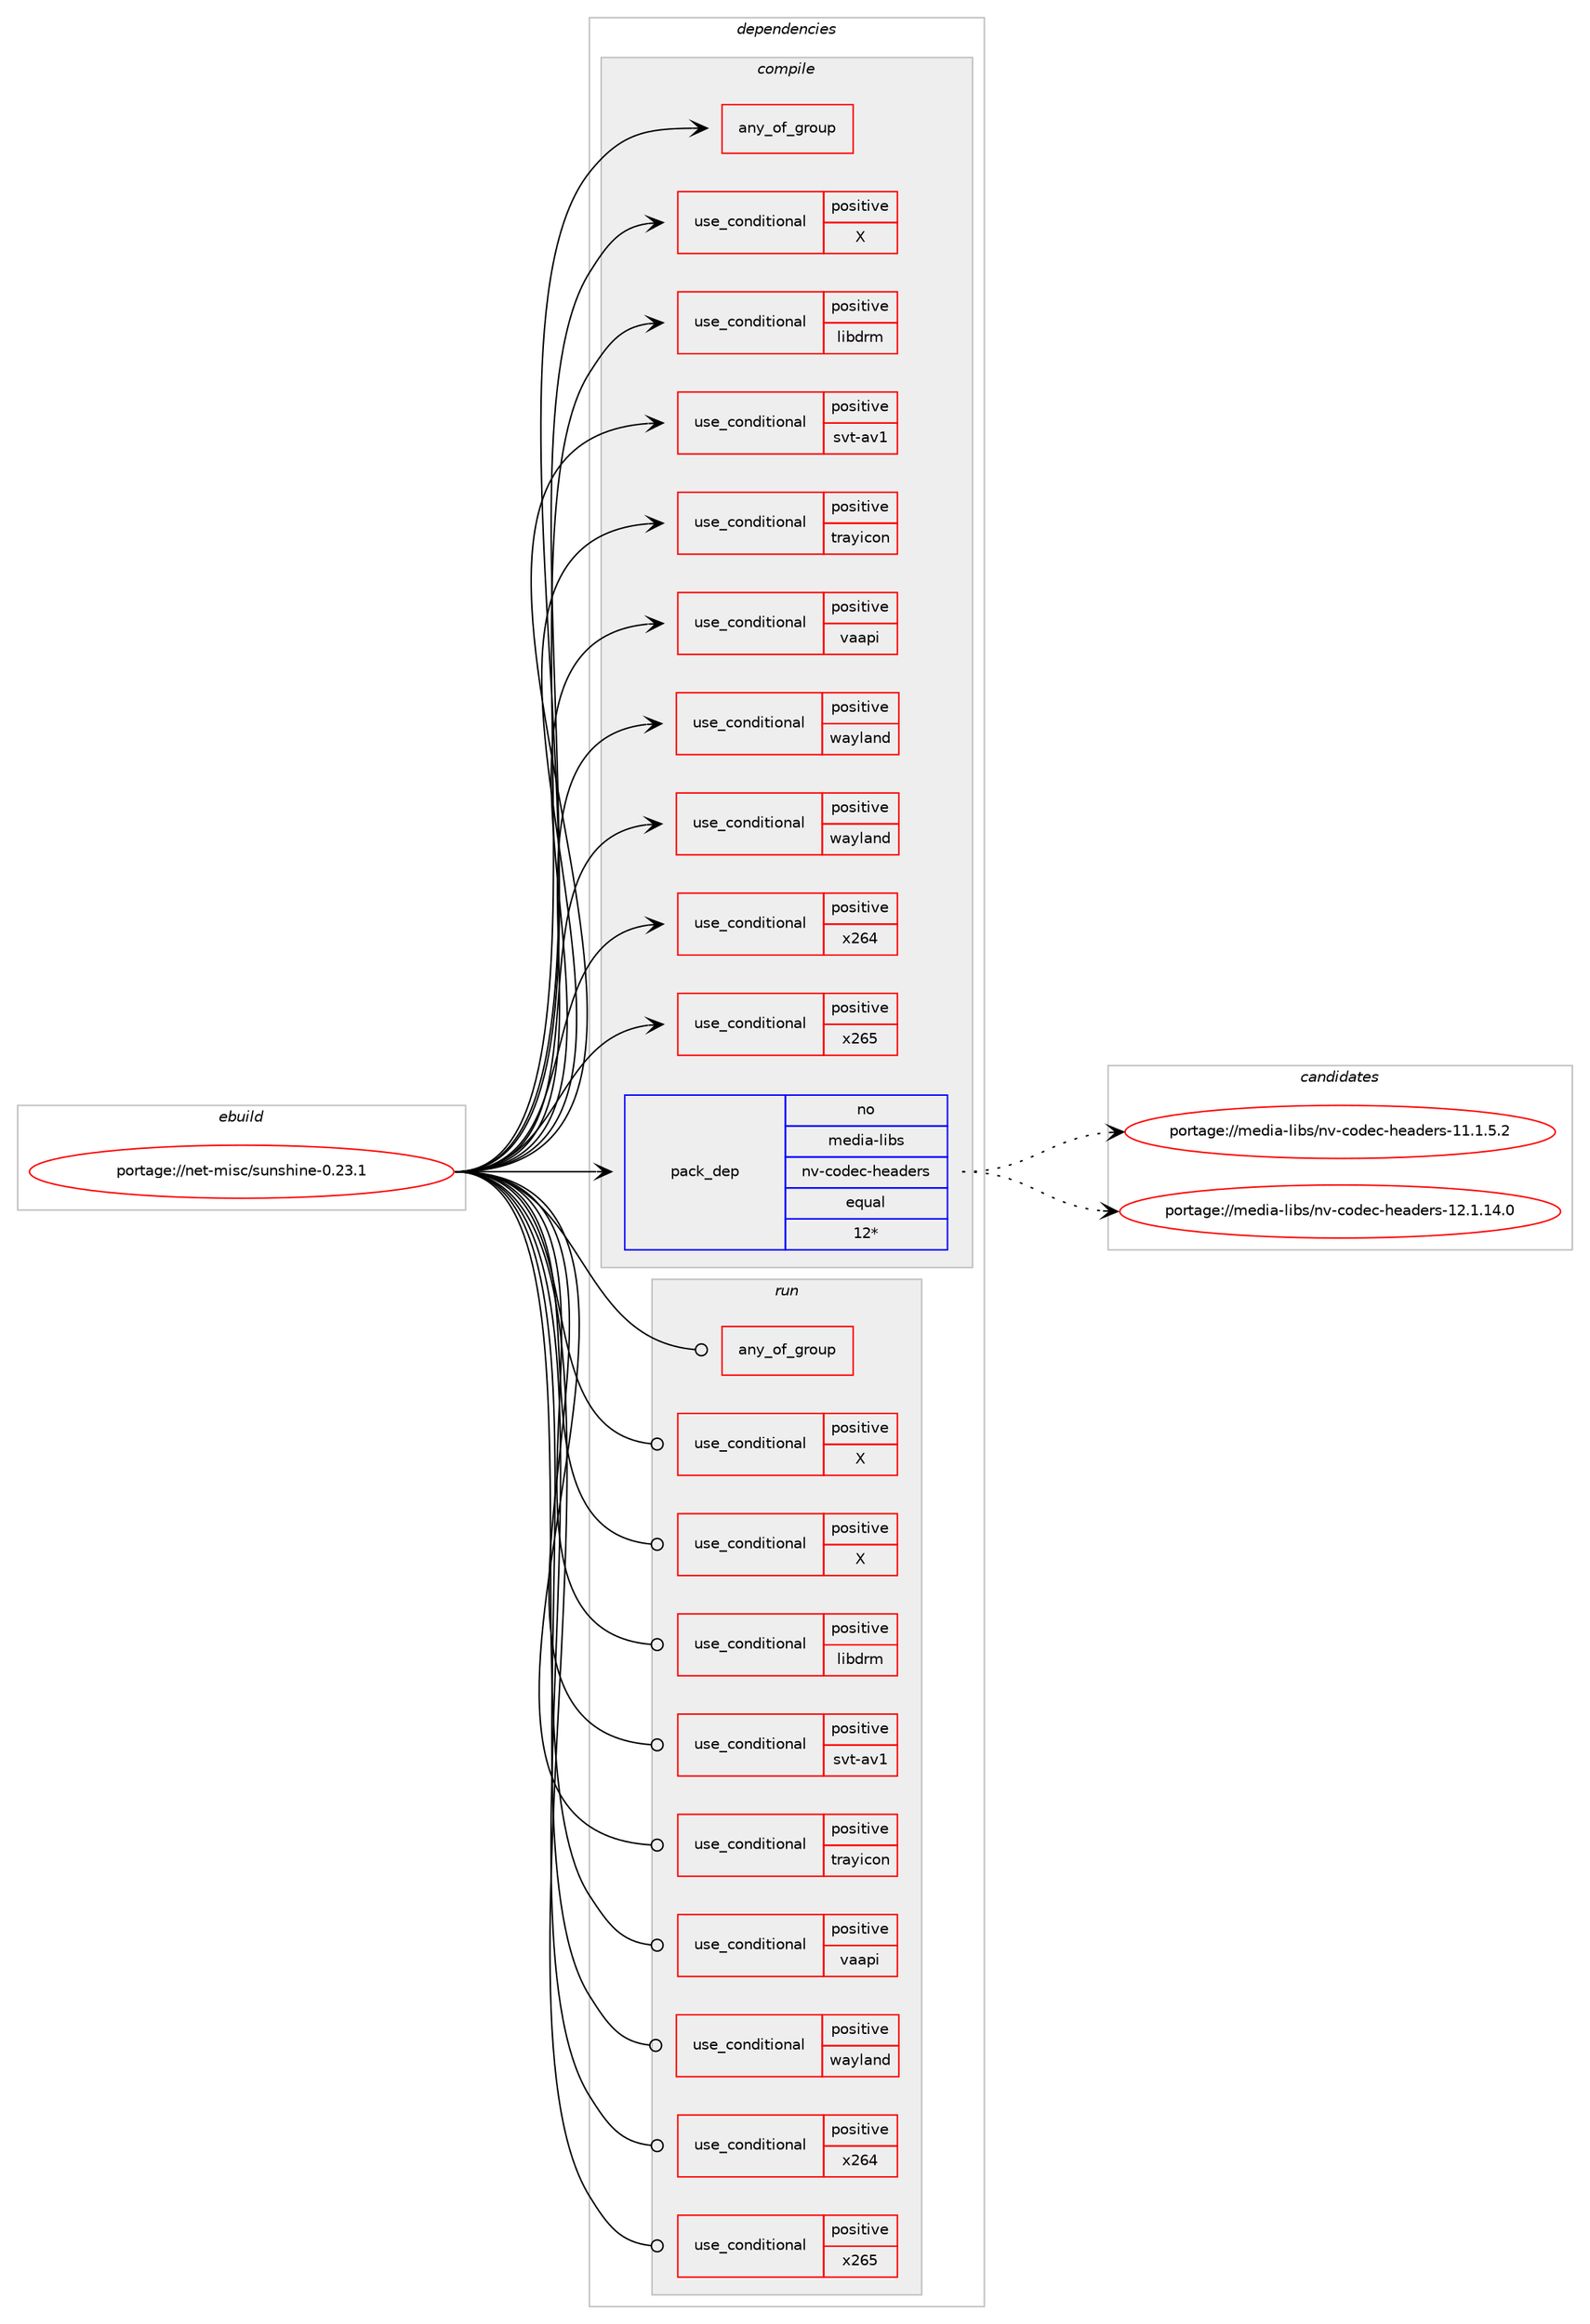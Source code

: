 digraph prolog {

# *************
# Graph options
# *************

newrank=true;
concentrate=true;
compound=true;
graph [rankdir=LR,fontname=Helvetica,fontsize=10,ranksep=1.5];#, ranksep=2.5, nodesep=0.2];
edge  [arrowhead=vee];
node  [fontname=Helvetica,fontsize=10];

# **********
# The ebuild
# **********

subgraph cluster_leftcol {
color=gray;
rank=same;
label=<<i>ebuild</i>>;
id [label="portage://net-misc/sunshine-0.23.1", color=red, width=4, href="../net-misc/sunshine-0.23.1.svg"];
}

# ****************
# The dependencies
# ****************

subgraph cluster_midcol {
color=gray;
label=<<i>dependencies</i>>;
subgraph cluster_compile {
fillcolor="#eeeeee";
style=filled;
label=<<i>compile</i>>;
subgraph any2478 {
dependency191069 [label=<<TABLE BORDER="0" CELLBORDER="1" CELLSPACING="0" CELLPADDING="4"><TR><TD CELLPADDING="10">any_of_group</TD></TR></TABLE>>, shape=none, color=red];# *** BEGIN UNKNOWN DEPENDENCY TYPE (TODO) ***
# dependency191069 -> package_dependency(portage://net-misc/sunshine-0.23.1,install,no,media-libs,libpulse,none,[,,],[],[])
# *** END UNKNOWN DEPENDENCY TYPE (TODO) ***

# *** BEGIN UNKNOWN DEPENDENCY TYPE (TODO) ***
# dependency191069 -> package_dependency(portage://net-misc/sunshine-0.23.1,install,no,media-sound,apulse,none,[,,],[],[use(enable(sdk),none)])
# *** END UNKNOWN DEPENDENCY TYPE (TODO) ***

}
id:e -> dependency191069:w [weight=20,style="solid",arrowhead="vee"];
subgraph cond96749 {
dependency191070 [label=<<TABLE BORDER="0" CELLBORDER="1" CELLSPACING="0" CELLPADDING="4"><TR><TD ROWSPAN="3" CELLPADDING="10">use_conditional</TD></TR><TR><TD>positive</TD></TR><TR><TD>X</TD></TR></TABLE>>, shape=none, color=red];
# *** BEGIN UNKNOWN DEPENDENCY TYPE (TODO) ***
# dependency191070 -> package_dependency(portage://net-misc/sunshine-0.23.1,install,no,x11-libs,libX11,none,[,,],[],[])
# *** END UNKNOWN DEPENDENCY TYPE (TODO) ***

}
id:e -> dependency191070:w [weight=20,style="solid",arrowhead="vee"];
subgraph cond96750 {
dependency191071 [label=<<TABLE BORDER="0" CELLBORDER="1" CELLSPACING="0" CELLPADDING="4"><TR><TD ROWSPAN="3" CELLPADDING="10">use_conditional</TD></TR><TR><TD>positive</TD></TR><TR><TD>libdrm</TD></TR></TABLE>>, shape=none, color=red];
# *** BEGIN UNKNOWN DEPENDENCY TYPE (TODO) ***
# dependency191071 -> package_dependency(portage://net-misc/sunshine-0.23.1,install,no,sys-libs,libcap,none,[,,],[],[])
# *** END UNKNOWN DEPENDENCY TYPE (TODO) ***

# *** BEGIN UNKNOWN DEPENDENCY TYPE (TODO) ***
# dependency191071 -> package_dependency(portage://net-misc/sunshine-0.23.1,install,no,x11-libs,libdrm,none,[,,],[],[])
# *** END UNKNOWN DEPENDENCY TYPE (TODO) ***

}
id:e -> dependency191071:w [weight=20,style="solid",arrowhead="vee"];
subgraph cond96751 {
dependency191072 [label=<<TABLE BORDER="0" CELLBORDER="1" CELLSPACING="0" CELLPADDING="4"><TR><TD ROWSPAN="3" CELLPADDING="10">use_conditional</TD></TR><TR><TD>positive</TD></TR><TR><TD>svt-av1</TD></TR></TABLE>>, shape=none, color=red];
# *** BEGIN UNKNOWN DEPENDENCY TYPE (TODO) ***
# dependency191072 -> package_dependency(portage://net-misc/sunshine-0.23.1,install,no,media-libs,svt-av1,none,[,,],[],[])
# *** END UNKNOWN DEPENDENCY TYPE (TODO) ***

}
id:e -> dependency191072:w [weight=20,style="solid",arrowhead="vee"];
subgraph cond96752 {
dependency191073 [label=<<TABLE BORDER="0" CELLBORDER="1" CELLSPACING="0" CELLPADDING="4"><TR><TD ROWSPAN="3" CELLPADDING="10">use_conditional</TD></TR><TR><TD>positive</TD></TR><TR><TD>trayicon</TD></TR></TABLE>>, shape=none, color=red];
# *** BEGIN UNKNOWN DEPENDENCY TYPE (TODO) ***
# dependency191073 -> package_dependency(portage://net-misc/sunshine-0.23.1,install,no,dev-libs,libayatana-appindicator,none,[,,],[],[])
# *** END UNKNOWN DEPENDENCY TYPE (TODO) ***

# *** BEGIN UNKNOWN DEPENDENCY TYPE (TODO) ***
# dependency191073 -> package_dependency(portage://net-misc/sunshine-0.23.1,install,no,x11-libs,libnotify,none,[,,],[],[])
# *** END UNKNOWN DEPENDENCY TYPE (TODO) ***

}
id:e -> dependency191073:w [weight=20,style="solid",arrowhead="vee"];
subgraph cond96753 {
dependency191074 [label=<<TABLE BORDER="0" CELLBORDER="1" CELLSPACING="0" CELLPADDING="4"><TR><TD ROWSPAN="3" CELLPADDING="10">use_conditional</TD></TR><TR><TD>positive</TD></TR><TR><TD>vaapi</TD></TR></TABLE>>, shape=none, color=red];
# *** BEGIN UNKNOWN DEPENDENCY TYPE (TODO) ***
# dependency191074 -> package_dependency(portage://net-misc/sunshine-0.23.1,install,no,media-libs,libva,none,[,,],any_same_slot,[use(optenable(wayland),none),use(optenable(X),none)])
# *** END UNKNOWN DEPENDENCY TYPE (TODO) ***

}
id:e -> dependency191074:w [weight=20,style="solid",arrowhead="vee"];
subgraph cond96754 {
dependency191075 [label=<<TABLE BORDER="0" CELLBORDER="1" CELLSPACING="0" CELLPADDING="4"><TR><TD ROWSPAN="3" CELLPADDING="10">use_conditional</TD></TR><TR><TD>positive</TD></TR><TR><TD>wayland</TD></TR></TABLE>>, shape=none, color=red];
# *** BEGIN UNKNOWN DEPENDENCY TYPE (TODO) ***
# dependency191075 -> package_dependency(portage://net-misc/sunshine-0.23.1,install,no,dev-libs,wayland,none,[,,],[],[])
# *** END UNKNOWN DEPENDENCY TYPE (TODO) ***

}
id:e -> dependency191075:w [weight=20,style="solid",arrowhead="vee"];
subgraph cond96755 {
dependency191076 [label=<<TABLE BORDER="0" CELLBORDER="1" CELLSPACING="0" CELLPADDING="4"><TR><TD ROWSPAN="3" CELLPADDING="10">use_conditional</TD></TR><TR><TD>positive</TD></TR><TR><TD>wayland</TD></TR></TABLE>>, shape=none, color=red];
# *** BEGIN UNKNOWN DEPENDENCY TYPE (TODO) ***
# dependency191076 -> package_dependency(portage://net-misc/sunshine-0.23.1,install,no,dev-libs,wayland-protocols,none,[,,],[],[])
# *** END UNKNOWN DEPENDENCY TYPE (TODO) ***

}
id:e -> dependency191076:w [weight=20,style="solid",arrowhead="vee"];
subgraph cond96756 {
dependency191077 [label=<<TABLE BORDER="0" CELLBORDER="1" CELLSPACING="0" CELLPADDING="4"><TR><TD ROWSPAN="3" CELLPADDING="10">use_conditional</TD></TR><TR><TD>positive</TD></TR><TR><TD>x264</TD></TR></TABLE>>, shape=none, color=red];
# *** BEGIN UNKNOWN DEPENDENCY TYPE (TODO) ***
# dependency191077 -> package_dependency(portage://net-misc/sunshine-0.23.1,install,no,media-libs,x264,none,[,,],any_same_slot,[])
# *** END UNKNOWN DEPENDENCY TYPE (TODO) ***

}
id:e -> dependency191077:w [weight=20,style="solid",arrowhead="vee"];
subgraph cond96757 {
dependency191078 [label=<<TABLE BORDER="0" CELLBORDER="1" CELLSPACING="0" CELLPADDING="4"><TR><TD ROWSPAN="3" CELLPADDING="10">use_conditional</TD></TR><TR><TD>positive</TD></TR><TR><TD>x265</TD></TR></TABLE>>, shape=none, color=red];
# *** BEGIN UNKNOWN DEPENDENCY TYPE (TODO) ***
# dependency191078 -> package_dependency(portage://net-misc/sunshine-0.23.1,install,no,media-libs,x265,none,[,,],any_same_slot,[])
# *** END UNKNOWN DEPENDENCY TYPE (TODO) ***

}
id:e -> dependency191078:w [weight=20,style="solid",arrowhead="vee"];
# *** BEGIN UNKNOWN DEPENDENCY TYPE (TODO) ***
# id -> package_dependency(portage://net-misc/sunshine-0.23.1,install,no,dev-libs,boost,none,[,,],any_same_slot,[use(enable(nls),none)])
# *** END UNKNOWN DEPENDENCY TYPE (TODO) ***

# *** BEGIN UNKNOWN DEPENDENCY TYPE (TODO) ***
# id -> package_dependency(portage://net-misc/sunshine-0.23.1,install,no,dev-libs,libevdev,none,[,,],[],[])
# *** END UNKNOWN DEPENDENCY TYPE (TODO) ***

# *** BEGIN UNKNOWN DEPENDENCY TYPE (TODO) ***
# id -> package_dependency(portage://net-misc/sunshine-0.23.1,install,no,dev-libs,openssl,none,[,,],any_same_slot,[])
# *** END UNKNOWN DEPENDENCY TYPE (TODO) ***

# *** BEGIN UNKNOWN DEPENDENCY TYPE (TODO) ***
# id -> package_dependency(portage://net-misc/sunshine-0.23.1,install,no,media-libs,amf-headers,none,[,,],[],[])
# *** END UNKNOWN DEPENDENCY TYPE (TODO) ***

subgraph pack91661 {
dependency191079 [label=<<TABLE BORDER="0" CELLBORDER="1" CELLSPACING="0" CELLPADDING="4" WIDTH="220"><TR><TD ROWSPAN="6" CELLPADDING="30">pack_dep</TD></TR><TR><TD WIDTH="110">no</TD></TR><TR><TD>media-libs</TD></TR><TR><TD>nv-codec-headers</TD></TR><TR><TD>equal</TD></TR><TR><TD>12*</TD></TR></TABLE>>, shape=none, color=blue];
}
id:e -> dependency191079:w [weight=20,style="solid",arrowhead="vee"];
# *** BEGIN UNKNOWN DEPENDENCY TYPE (TODO) ***
# id -> package_dependency(portage://net-misc/sunshine-0.23.1,install,no,media-libs,opus,none,[,,],[],[])
# *** END UNKNOWN DEPENDENCY TYPE (TODO) ***

# *** BEGIN UNKNOWN DEPENDENCY TYPE (TODO) ***
# id -> package_dependency(portage://net-misc/sunshine-0.23.1,install,no,net-libs,miniupnpc,none,[,,],any_same_slot,[])
# *** END UNKNOWN DEPENDENCY TYPE (TODO) ***

# *** BEGIN UNKNOWN DEPENDENCY TYPE (TODO) ***
# id -> package_dependency(portage://net-misc/sunshine-0.23.1,install,no,net-misc,curl,none,[,,],[],[])
# *** END UNKNOWN DEPENDENCY TYPE (TODO) ***

}
subgraph cluster_compileandrun {
fillcolor="#eeeeee";
style=filled;
label=<<i>compile and run</i>>;
}
subgraph cluster_run {
fillcolor="#eeeeee";
style=filled;
label=<<i>run</i>>;
subgraph any2479 {
dependency191080 [label=<<TABLE BORDER="0" CELLBORDER="1" CELLSPACING="0" CELLPADDING="4"><TR><TD CELLPADDING="10">any_of_group</TD></TR></TABLE>>, shape=none, color=red];# *** BEGIN UNKNOWN DEPENDENCY TYPE (TODO) ***
# dependency191080 -> package_dependency(portage://net-misc/sunshine-0.23.1,run,no,media-libs,libpulse,none,[,,],[],[])
# *** END UNKNOWN DEPENDENCY TYPE (TODO) ***

# *** BEGIN UNKNOWN DEPENDENCY TYPE (TODO) ***
# dependency191080 -> package_dependency(portage://net-misc/sunshine-0.23.1,run,no,media-sound,apulse,none,[,,],[],[use(enable(sdk),none)])
# *** END UNKNOWN DEPENDENCY TYPE (TODO) ***

}
id:e -> dependency191080:w [weight=20,style="solid",arrowhead="odot"];
subgraph cond96758 {
dependency191081 [label=<<TABLE BORDER="0" CELLBORDER="1" CELLSPACING="0" CELLPADDING="4"><TR><TD ROWSPAN="3" CELLPADDING="10">use_conditional</TD></TR><TR><TD>positive</TD></TR><TR><TD>X</TD></TR></TABLE>>, shape=none, color=red];
# *** BEGIN UNKNOWN DEPENDENCY TYPE (TODO) ***
# dependency191081 -> package_dependency(portage://net-misc/sunshine-0.23.1,run,no,x11-libs,libX11,none,[,,],[],[])
# *** END UNKNOWN DEPENDENCY TYPE (TODO) ***

}
id:e -> dependency191081:w [weight=20,style="solid",arrowhead="odot"];
subgraph cond96759 {
dependency191082 [label=<<TABLE BORDER="0" CELLBORDER="1" CELLSPACING="0" CELLPADDING="4"><TR><TD ROWSPAN="3" CELLPADDING="10">use_conditional</TD></TR><TR><TD>positive</TD></TR><TR><TD>X</TD></TR></TABLE>>, shape=none, color=red];
# *** BEGIN UNKNOWN DEPENDENCY TYPE (TODO) ***
# dependency191082 -> package_dependency(portage://net-misc/sunshine-0.23.1,run,no,x11-libs,libxcb,none,[,,],[],[])
# *** END UNKNOWN DEPENDENCY TYPE (TODO) ***

# *** BEGIN UNKNOWN DEPENDENCY TYPE (TODO) ***
# dependency191082 -> package_dependency(portage://net-misc/sunshine-0.23.1,run,no,x11-libs,libXfixes,none,[,,],[],[])
# *** END UNKNOWN DEPENDENCY TYPE (TODO) ***

# *** BEGIN UNKNOWN DEPENDENCY TYPE (TODO) ***
# dependency191082 -> package_dependency(portage://net-misc/sunshine-0.23.1,run,no,x11-libs,libXrandr,none,[,,],[],[])
# *** END UNKNOWN DEPENDENCY TYPE (TODO) ***

# *** BEGIN UNKNOWN DEPENDENCY TYPE (TODO) ***
# dependency191082 -> package_dependency(portage://net-misc/sunshine-0.23.1,run,no,x11-libs,libXtst,none,[,,],[],[])
# *** END UNKNOWN DEPENDENCY TYPE (TODO) ***

}
id:e -> dependency191082:w [weight=20,style="solid",arrowhead="odot"];
subgraph cond96760 {
dependency191083 [label=<<TABLE BORDER="0" CELLBORDER="1" CELLSPACING="0" CELLPADDING="4"><TR><TD ROWSPAN="3" CELLPADDING="10">use_conditional</TD></TR><TR><TD>positive</TD></TR><TR><TD>libdrm</TD></TR></TABLE>>, shape=none, color=red];
# *** BEGIN UNKNOWN DEPENDENCY TYPE (TODO) ***
# dependency191083 -> package_dependency(portage://net-misc/sunshine-0.23.1,run,no,sys-libs,libcap,none,[,,],[],[])
# *** END UNKNOWN DEPENDENCY TYPE (TODO) ***

# *** BEGIN UNKNOWN DEPENDENCY TYPE (TODO) ***
# dependency191083 -> package_dependency(portage://net-misc/sunshine-0.23.1,run,no,x11-libs,libdrm,none,[,,],[],[])
# *** END UNKNOWN DEPENDENCY TYPE (TODO) ***

}
id:e -> dependency191083:w [weight=20,style="solid",arrowhead="odot"];
subgraph cond96761 {
dependency191084 [label=<<TABLE BORDER="0" CELLBORDER="1" CELLSPACING="0" CELLPADDING="4"><TR><TD ROWSPAN="3" CELLPADDING="10">use_conditional</TD></TR><TR><TD>positive</TD></TR><TR><TD>svt-av1</TD></TR></TABLE>>, shape=none, color=red];
# *** BEGIN UNKNOWN DEPENDENCY TYPE (TODO) ***
# dependency191084 -> package_dependency(portage://net-misc/sunshine-0.23.1,run,no,media-libs,svt-av1,none,[,,],[],[])
# *** END UNKNOWN DEPENDENCY TYPE (TODO) ***

}
id:e -> dependency191084:w [weight=20,style="solid",arrowhead="odot"];
subgraph cond96762 {
dependency191085 [label=<<TABLE BORDER="0" CELLBORDER="1" CELLSPACING="0" CELLPADDING="4"><TR><TD ROWSPAN="3" CELLPADDING="10">use_conditional</TD></TR><TR><TD>positive</TD></TR><TR><TD>trayicon</TD></TR></TABLE>>, shape=none, color=red];
# *** BEGIN UNKNOWN DEPENDENCY TYPE (TODO) ***
# dependency191085 -> package_dependency(portage://net-misc/sunshine-0.23.1,run,no,dev-libs,libayatana-appindicator,none,[,,],[],[])
# *** END UNKNOWN DEPENDENCY TYPE (TODO) ***

# *** BEGIN UNKNOWN DEPENDENCY TYPE (TODO) ***
# dependency191085 -> package_dependency(portage://net-misc/sunshine-0.23.1,run,no,x11-libs,libnotify,none,[,,],[],[])
# *** END UNKNOWN DEPENDENCY TYPE (TODO) ***

}
id:e -> dependency191085:w [weight=20,style="solid",arrowhead="odot"];
subgraph cond96763 {
dependency191086 [label=<<TABLE BORDER="0" CELLBORDER="1" CELLSPACING="0" CELLPADDING="4"><TR><TD ROWSPAN="3" CELLPADDING="10">use_conditional</TD></TR><TR><TD>positive</TD></TR><TR><TD>vaapi</TD></TR></TABLE>>, shape=none, color=red];
# *** BEGIN UNKNOWN DEPENDENCY TYPE (TODO) ***
# dependency191086 -> package_dependency(portage://net-misc/sunshine-0.23.1,run,no,media-libs,libva,none,[,,],any_same_slot,[use(optenable(wayland),none),use(optenable(X),none)])
# *** END UNKNOWN DEPENDENCY TYPE (TODO) ***

}
id:e -> dependency191086:w [weight=20,style="solid",arrowhead="odot"];
subgraph cond96764 {
dependency191087 [label=<<TABLE BORDER="0" CELLBORDER="1" CELLSPACING="0" CELLPADDING="4"><TR><TD ROWSPAN="3" CELLPADDING="10">use_conditional</TD></TR><TR><TD>positive</TD></TR><TR><TD>wayland</TD></TR></TABLE>>, shape=none, color=red];
# *** BEGIN UNKNOWN DEPENDENCY TYPE (TODO) ***
# dependency191087 -> package_dependency(portage://net-misc/sunshine-0.23.1,run,no,dev-libs,wayland,none,[,,],[],[])
# *** END UNKNOWN DEPENDENCY TYPE (TODO) ***

}
id:e -> dependency191087:w [weight=20,style="solid",arrowhead="odot"];
subgraph cond96765 {
dependency191088 [label=<<TABLE BORDER="0" CELLBORDER="1" CELLSPACING="0" CELLPADDING="4"><TR><TD ROWSPAN="3" CELLPADDING="10">use_conditional</TD></TR><TR><TD>positive</TD></TR><TR><TD>x264</TD></TR></TABLE>>, shape=none, color=red];
# *** BEGIN UNKNOWN DEPENDENCY TYPE (TODO) ***
# dependency191088 -> package_dependency(portage://net-misc/sunshine-0.23.1,run,no,media-libs,x264,none,[,,],any_same_slot,[])
# *** END UNKNOWN DEPENDENCY TYPE (TODO) ***

}
id:e -> dependency191088:w [weight=20,style="solid",arrowhead="odot"];
subgraph cond96766 {
dependency191089 [label=<<TABLE BORDER="0" CELLBORDER="1" CELLSPACING="0" CELLPADDING="4"><TR><TD ROWSPAN="3" CELLPADDING="10">use_conditional</TD></TR><TR><TD>positive</TD></TR><TR><TD>x265</TD></TR></TABLE>>, shape=none, color=red];
# *** BEGIN UNKNOWN DEPENDENCY TYPE (TODO) ***
# dependency191089 -> package_dependency(portage://net-misc/sunshine-0.23.1,run,no,media-libs,x265,none,[,,],any_same_slot,[])
# *** END UNKNOWN DEPENDENCY TYPE (TODO) ***

}
id:e -> dependency191089:w [weight=20,style="solid",arrowhead="odot"];
# *** BEGIN UNKNOWN DEPENDENCY TYPE (TODO) ***
# id -> package_dependency(portage://net-misc/sunshine-0.23.1,run,no,dev-libs,boost,none,[,,],any_same_slot,[use(enable(nls),none)])
# *** END UNKNOWN DEPENDENCY TYPE (TODO) ***

# *** BEGIN UNKNOWN DEPENDENCY TYPE (TODO) ***
# id -> package_dependency(portage://net-misc/sunshine-0.23.1,run,no,dev-libs,libevdev,none,[,,],[],[])
# *** END UNKNOWN DEPENDENCY TYPE (TODO) ***

# *** BEGIN UNKNOWN DEPENDENCY TYPE (TODO) ***
# id -> package_dependency(portage://net-misc/sunshine-0.23.1,run,no,dev-libs,openssl,none,[,,],any_same_slot,[])
# *** END UNKNOWN DEPENDENCY TYPE (TODO) ***

# *** BEGIN UNKNOWN DEPENDENCY TYPE (TODO) ***
# id -> package_dependency(portage://net-misc/sunshine-0.23.1,run,no,media-libs,mesa,none,[,,],[],[use(optenable(vaapi),none)])
# *** END UNKNOWN DEPENDENCY TYPE (TODO) ***

# *** BEGIN UNKNOWN DEPENDENCY TYPE (TODO) ***
# id -> package_dependency(portage://net-misc/sunshine-0.23.1,run,no,media-libs,opus,none,[,,],[],[])
# *** END UNKNOWN DEPENDENCY TYPE (TODO) ***

# *** BEGIN UNKNOWN DEPENDENCY TYPE (TODO) ***
# id -> package_dependency(portage://net-misc/sunshine-0.23.1,run,no,net-libs,miniupnpc,none,[,,],any_same_slot,[])
# *** END UNKNOWN DEPENDENCY TYPE (TODO) ***

# *** BEGIN UNKNOWN DEPENDENCY TYPE (TODO) ***
# id -> package_dependency(portage://net-misc/sunshine-0.23.1,run,no,net-misc,curl,none,[,,],[],[])
# *** END UNKNOWN DEPENDENCY TYPE (TODO) ***

}
}

# **************
# The candidates
# **************

subgraph cluster_choices {
rank=same;
color=gray;
label=<<i>candidates</i>>;

subgraph choice91661 {
color=black;
nodesep=1;
choice109101100105974510810598115471101184599111100101994510410197100101114115454949464946534650 [label="portage://media-libs/nv-codec-headers-11.1.5.2", color=red, width=4,href="../media-libs/nv-codec-headers-11.1.5.2.svg"];
choice10910110010597451081059811547110118459911110010199451041019710010111411545495046494649524648 [label="portage://media-libs/nv-codec-headers-12.1.14.0", color=red, width=4,href="../media-libs/nv-codec-headers-12.1.14.0.svg"];
dependency191079:e -> choice109101100105974510810598115471101184599111100101994510410197100101114115454949464946534650:w [style=dotted,weight="100"];
dependency191079:e -> choice10910110010597451081059811547110118459911110010199451041019710010111411545495046494649524648:w [style=dotted,weight="100"];
}
}

}
